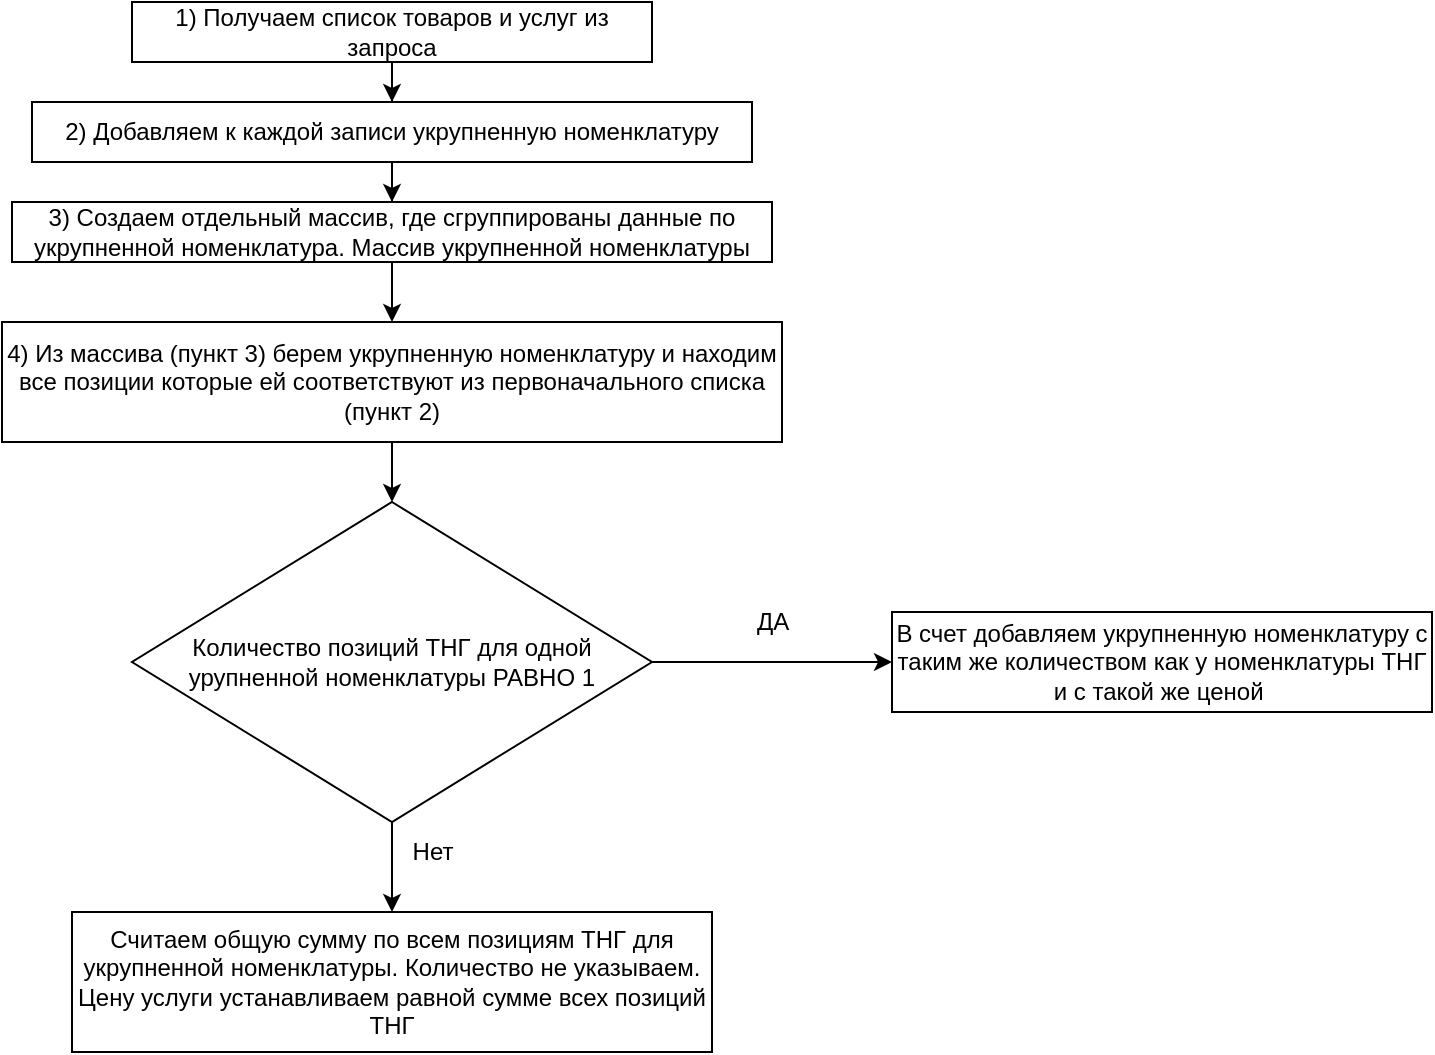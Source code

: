 <mxfile version="20.2.6" type="github">
  <diagram id="dY1_8rsSEOxzLPDgCDGB" name="Страница 1">
    <mxGraphModel dx="1502" dy="839" grid="1" gridSize="10" guides="1" tooltips="1" connect="1" arrows="1" fold="1" page="1" pageScale="1" pageWidth="827" pageHeight="1169" math="0" shadow="0">
      <root>
        <mxCell id="0" />
        <mxCell id="1" parent="0" />
        <mxCell id="dBBvAsAbXhyvy4ENcR_v-3" value="" style="edgeStyle=orthogonalEdgeStyle;rounded=0;orthogonalLoop=1;jettySize=auto;html=1;" edge="1" parent="1" source="dBBvAsAbXhyvy4ENcR_v-1" target="dBBvAsAbXhyvy4ENcR_v-2">
          <mxGeometry relative="1" as="geometry" />
        </mxCell>
        <mxCell id="dBBvAsAbXhyvy4ENcR_v-1" value="1) Получаем список товаров и услуг из запроса" style="rounded=0;whiteSpace=wrap;html=1;" vertex="1" parent="1">
          <mxGeometry x="200" y="60" width="260" height="30" as="geometry" />
        </mxCell>
        <mxCell id="dBBvAsAbXhyvy4ENcR_v-5" value="" style="edgeStyle=orthogonalEdgeStyle;rounded=0;orthogonalLoop=1;jettySize=auto;html=1;" edge="1" parent="1" source="dBBvAsAbXhyvy4ENcR_v-2" target="dBBvAsAbXhyvy4ENcR_v-4">
          <mxGeometry relative="1" as="geometry" />
        </mxCell>
        <mxCell id="dBBvAsAbXhyvy4ENcR_v-2" value="2) Добавляем к каждой записи укрупненную номенклатуру" style="rounded=0;whiteSpace=wrap;html=1;" vertex="1" parent="1">
          <mxGeometry x="150" y="110" width="360" height="30" as="geometry" />
        </mxCell>
        <mxCell id="dBBvAsAbXhyvy4ENcR_v-7" value="" style="edgeStyle=orthogonalEdgeStyle;rounded=0;orthogonalLoop=1;jettySize=auto;html=1;" edge="1" parent="1" source="dBBvAsAbXhyvy4ENcR_v-4" target="dBBvAsAbXhyvy4ENcR_v-6">
          <mxGeometry relative="1" as="geometry" />
        </mxCell>
        <mxCell id="dBBvAsAbXhyvy4ENcR_v-4" value="3) Создаем отдельный массив, где сгруппированы данные по укрупненной номенклатура. Массив укрупненной номенклатуры" style="rounded=0;whiteSpace=wrap;html=1;" vertex="1" parent="1">
          <mxGeometry x="140" y="160" width="380" height="30" as="geometry" />
        </mxCell>
        <mxCell id="dBBvAsAbXhyvy4ENcR_v-10" value="" style="edgeStyle=orthogonalEdgeStyle;rounded=0;orthogonalLoop=1;jettySize=auto;html=1;" edge="1" parent="1" source="dBBvAsAbXhyvy4ENcR_v-6" target="dBBvAsAbXhyvy4ENcR_v-8">
          <mxGeometry relative="1" as="geometry" />
        </mxCell>
        <mxCell id="dBBvAsAbXhyvy4ENcR_v-6" value="4) Из массива (пункт 3) берем укрупненную номенклатуру и находим все позиции которые ей соответствуют из первоначального списка (пункт 2)" style="whiteSpace=wrap;html=1;rounded=0;" vertex="1" parent="1">
          <mxGeometry x="135" y="220" width="390" height="60" as="geometry" />
        </mxCell>
        <mxCell id="dBBvAsAbXhyvy4ENcR_v-12" value="" style="edgeStyle=orthogonalEdgeStyle;rounded=0;orthogonalLoop=1;jettySize=auto;html=1;" edge="1" parent="1" source="dBBvAsAbXhyvy4ENcR_v-8" target="dBBvAsAbXhyvy4ENcR_v-11">
          <mxGeometry relative="1" as="geometry">
            <Array as="points">
              <mxPoint x="490" y="390" />
              <mxPoint x="490" y="390" />
            </Array>
          </mxGeometry>
        </mxCell>
        <mxCell id="dBBvAsAbXhyvy4ENcR_v-17" value="" style="edgeStyle=orthogonalEdgeStyle;rounded=0;orthogonalLoop=1;jettySize=auto;html=1;" edge="1" parent="1" source="dBBvAsAbXhyvy4ENcR_v-8" target="dBBvAsAbXhyvy4ENcR_v-16">
          <mxGeometry relative="1" as="geometry" />
        </mxCell>
        <mxCell id="dBBvAsAbXhyvy4ENcR_v-8" value="Количество позиций ТНГ для одной урупненной номенклатуры РАВНО 1" style="rhombus;whiteSpace=wrap;html=1;" vertex="1" parent="1">
          <mxGeometry x="200" y="310" width="260" height="160" as="geometry" />
        </mxCell>
        <mxCell id="dBBvAsAbXhyvy4ENcR_v-11" value="В счет добавляем укрупненную номенклатуру с таким же количеством как у номенклатуры ТНГ и с такой же ценой&amp;nbsp;" style="whiteSpace=wrap;html=1;" vertex="1" parent="1">
          <mxGeometry x="580" y="365" width="270" height="50" as="geometry" />
        </mxCell>
        <mxCell id="dBBvAsAbXhyvy4ENcR_v-15" value="ДА" style="text;html=1;align=center;verticalAlign=middle;resizable=0;points=[];autosize=1;strokeColor=none;fillColor=none;" vertex="1" parent="1">
          <mxGeometry x="500" y="355" width="40" height="30" as="geometry" />
        </mxCell>
        <mxCell id="dBBvAsAbXhyvy4ENcR_v-16" value="Считаем общую сумму по всем позициям ТНГ для укрупненной номенклатуры. Количество не указываем. Цену услуги устанавливаем равной сумме всех позиций ТНГ" style="whiteSpace=wrap;html=1;" vertex="1" parent="1">
          <mxGeometry x="170" y="515" width="320" height="70" as="geometry" />
        </mxCell>
        <mxCell id="dBBvAsAbXhyvy4ENcR_v-18" value="Нет" style="text;html=1;align=center;verticalAlign=middle;resizable=0;points=[];autosize=1;strokeColor=none;fillColor=none;" vertex="1" parent="1">
          <mxGeometry x="330" y="470" width="40" height="30" as="geometry" />
        </mxCell>
      </root>
    </mxGraphModel>
  </diagram>
</mxfile>
